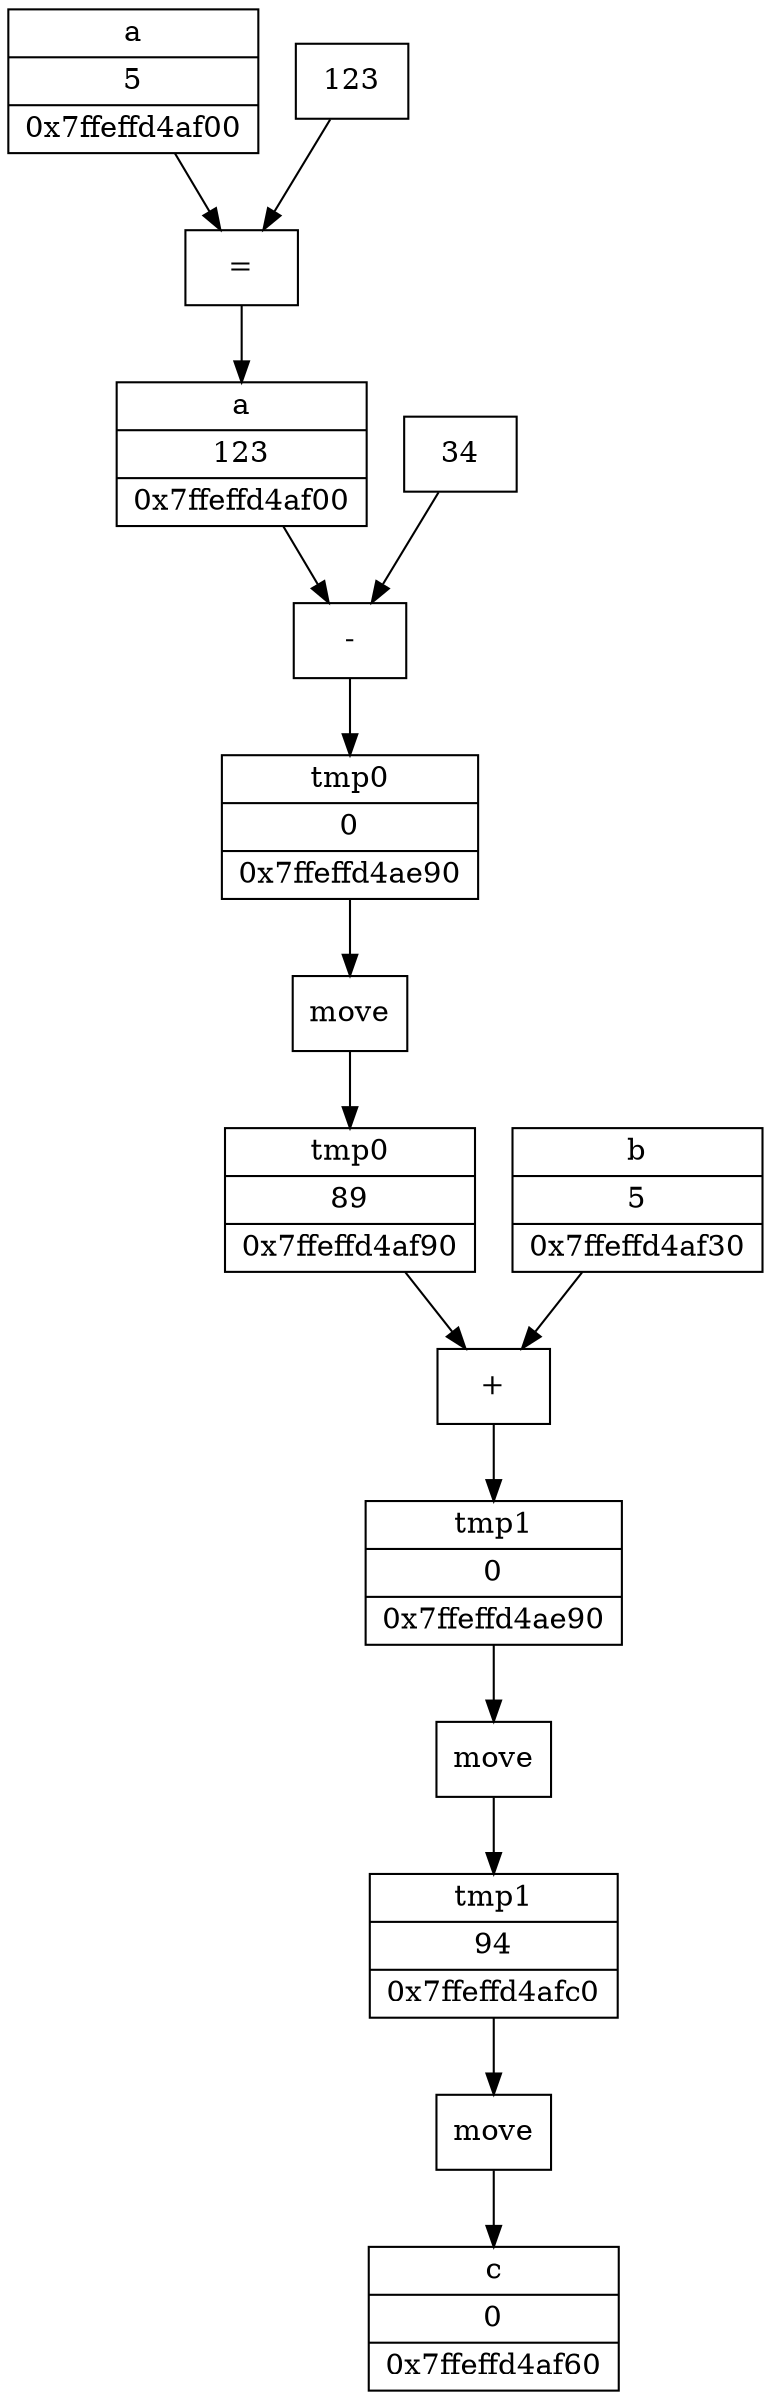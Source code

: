 digraph G{
node [shape=record style=filled fillcolor="white" label="{a | 5 | 0x7ffeffd4af00}"] v0;
node [shape=record style=filled fillcolor="white" label="{b | 5 | 0x7ffeffd4af30}"] v1;
node [shape=record style=filled fillcolor="white" label="{a | 123 | 0x7ffeffd4af00}"] v2;
node [shape=record label="="] oper0;
node [shape=record label="123"] c0;
c0 -> oper0;
v0 -> oper0;
oper0 -> v2;
node [shape=record style=filled fillcolor="white" label="{c | 0 | 0x7ffeffd4af60}"] v3;
node [shape=record style=filled fillcolor="white" label="{tmp0 | 0 | 0x7ffeffd4ae90}"] v4;
node [shape=record label="-"] oper1;
node [shape=record label="34"] c1;
c1 -> oper1;
v2 -> oper1;
oper1 -> v4;
node [shape=record style=filled fillcolor="white" label="{tmp0 | 89 | 0x7ffeffd4af90}"] v5;
node [shape=record style=filled fillcolor="white" label="{tmp0 | 89 | 0x7ffeffd4af90}"] v5;
node [label="move"] mv0;
v4 -> mv0;
mv0 -> v5;
node [shape=record style=filled fillcolor="white" label="{tmp1 | 0 | 0x7ffeffd4ae90}"] v6;
node [shape=record label="+"] oper2;
v5 -> oper2;
v1 -> oper2;
oper2 -> v6;
node [shape=record style=filled fillcolor="white" label="{tmp1 | 94 | 0x7ffeffd4afc0}"] v7;
node [shape=record style=filled fillcolor="white" label="{tmp1 | 94 | 0x7ffeffd4afc0}"] v7;
node [label="move"] mv1;
v6 -> mv1;
mv1 -> v7;
node [label="move"] mv2;
v7 -> mv2;
mv2 -> v3;
}

